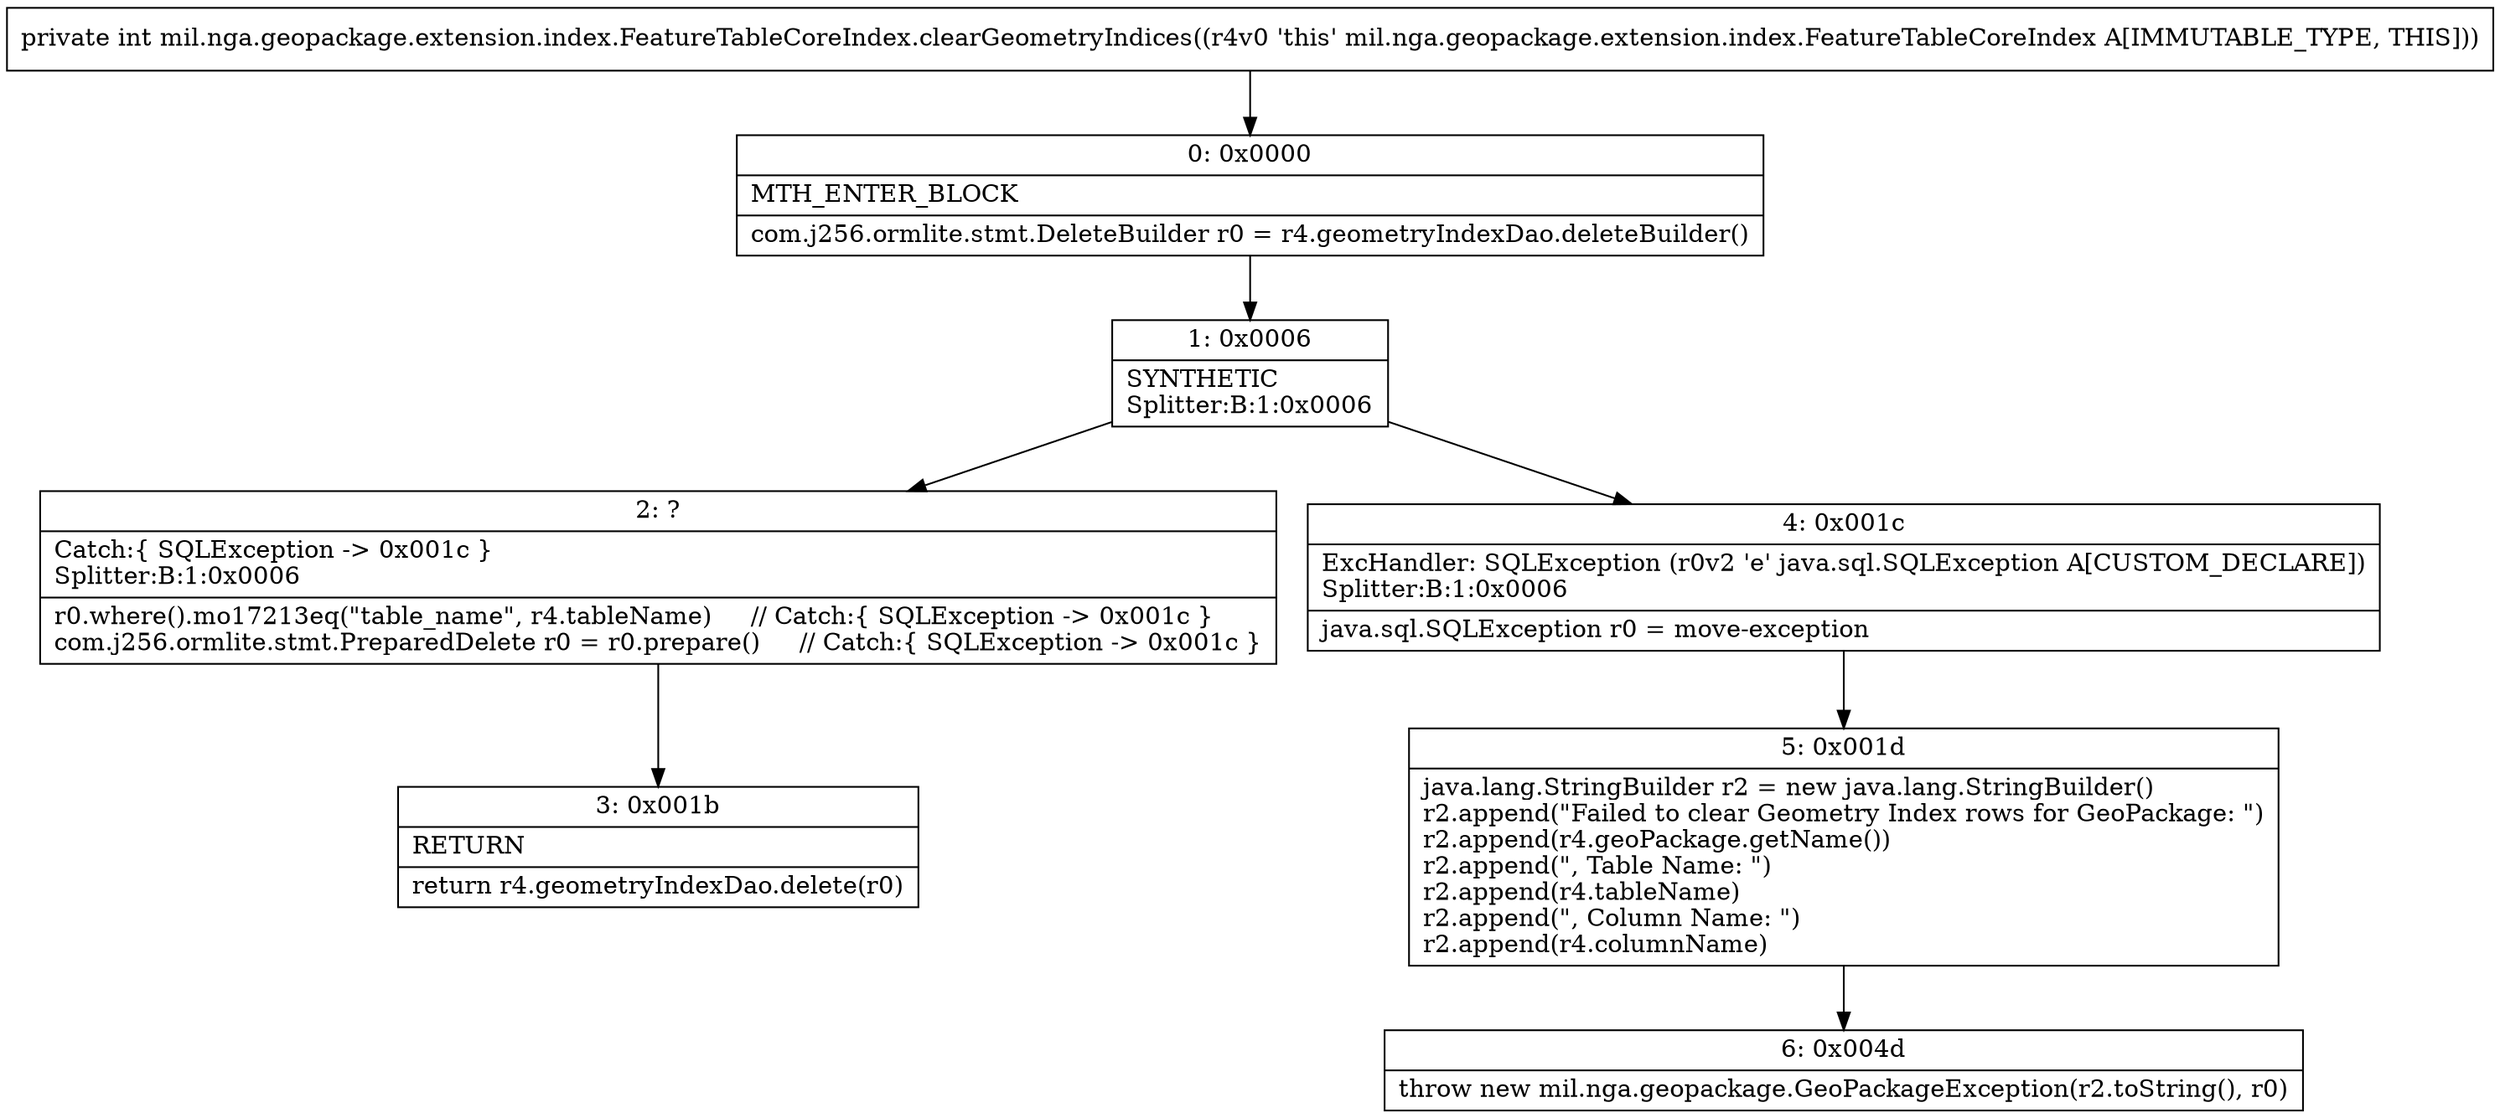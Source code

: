 digraph "CFG formil.nga.geopackage.extension.index.FeatureTableCoreIndex.clearGeometryIndices()I" {
Node_0 [shape=record,label="{0\:\ 0x0000|MTH_ENTER_BLOCK\l|com.j256.ormlite.stmt.DeleteBuilder r0 = r4.geometryIndexDao.deleteBuilder()\l}"];
Node_1 [shape=record,label="{1\:\ 0x0006|SYNTHETIC\lSplitter:B:1:0x0006\l}"];
Node_2 [shape=record,label="{2\:\ ?|Catch:\{ SQLException \-\> 0x001c \}\lSplitter:B:1:0x0006\l|r0.where().mo17213eq(\"table_name\", r4.tableName)     \/\/ Catch:\{ SQLException \-\> 0x001c \}\lcom.j256.ormlite.stmt.PreparedDelete r0 = r0.prepare()     \/\/ Catch:\{ SQLException \-\> 0x001c \}\l}"];
Node_3 [shape=record,label="{3\:\ 0x001b|RETURN\l|return r4.geometryIndexDao.delete(r0)\l}"];
Node_4 [shape=record,label="{4\:\ 0x001c|ExcHandler: SQLException (r0v2 'e' java.sql.SQLException A[CUSTOM_DECLARE])\lSplitter:B:1:0x0006\l|java.sql.SQLException r0 = move\-exception\l}"];
Node_5 [shape=record,label="{5\:\ 0x001d|java.lang.StringBuilder r2 = new java.lang.StringBuilder()\lr2.append(\"Failed to clear Geometry Index rows for GeoPackage: \")\lr2.append(r4.geoPackage.getName())\lr2.append(\", Table Name: \")\lr2.append(r4.tableName)\lr2.append(\", Column Name: \")\lr2.append(r4.columnName)\l}"];
Node_6 [shape=record,label="{6\:\ 0x004d|throw new mil.nga.geopackage.GeoPackageException(r2.toString(), r0)\l}"];
MethodNode[shape=record,label="{private int mil.nga.geopackage.extension.index.FeatureTableCoreIndex.clearGeometryIndices((r4v0 'this' mil.nga.geopackage.extension.index.FeatureTableCoreIndex A[IMMUTABLE_TYPE, THIS])) }"];
MethodNode -> Node_0;
Node_0 -> Node_1;
Node_1 -> Node_2;
Node_1 -> Node_4;
Node_2 -> Node_3;
Node_4 -> Node_5;
Node_5 -> Node_6;
}

